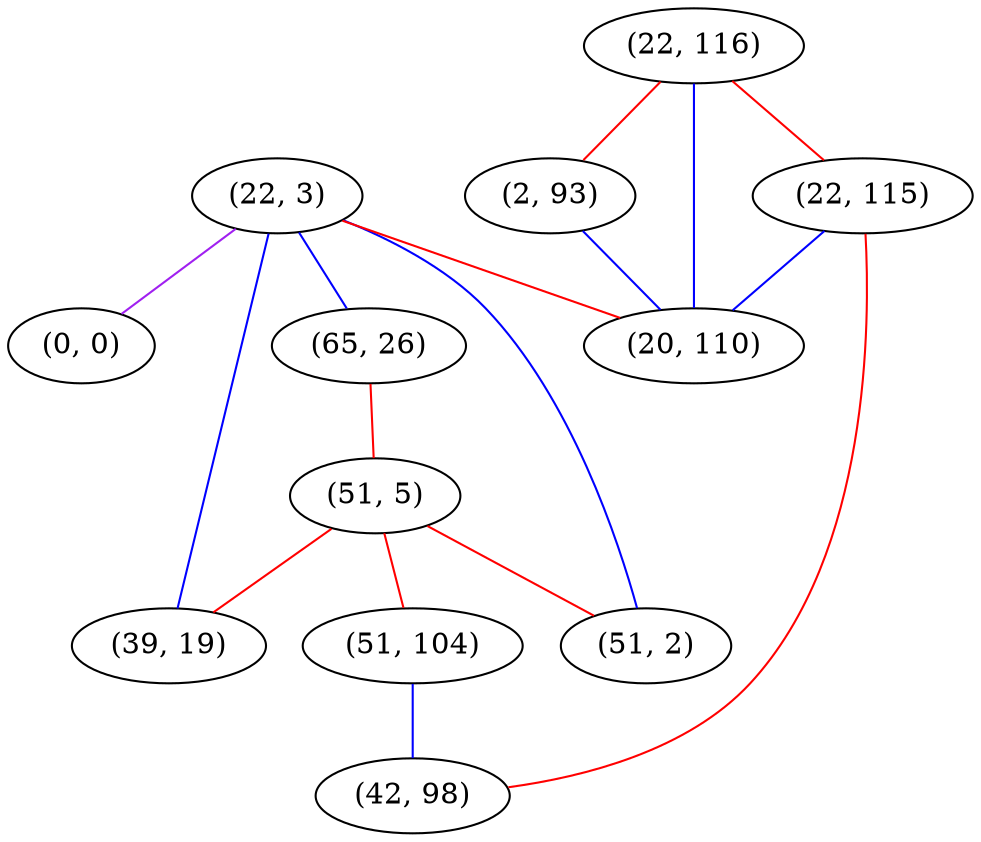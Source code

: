 graph "" {
"(22, 3)";
"(22, 116)";
"(2, 93)";
"(0, 0)";
"(65, 26)";
"(51, 5)";
"(22, 115)";
"(39, 19)";
"(51, 2)";
"(51, 104)";
"(20, 110)";
"(42, 98)";
"(22, 3)" -- "(65, 26)"  [color=blue, key=0, weight=3];
"(22, 3)" -- "(39, 19)"  [color=blue, key=0, weight=3];
"(22, 3)" -- "(51, 2)"  [color=blue, key=0, weight=3];
"(22, 3)" -- "(0, 0)"  [color=purple, key=0, weight=4];
"(22, 3)" -- "(20, 110)"  [color=red, key=0, weight=1];
"(22, 116)" -- "(22, 115)"  [color=red, key=0, weight=1];
"(22, 116)" -- "(2, 93)"  [color=red, key=0, weight=1];
"(22, 116)" -- "(20, 110)"  [color=blue, key=0, weight=3];
"(2, 93)" -- "(20, 110)"  [color=blue, key=0, weight=3];
"(65, 26)" -- "(51, 5)"  [color=red, key=0, weight=1];
"(51, 5)" -- "(51, 104)"  [color=red, key=0, weight=1];
"(51, 5)" -- "(39, 19)"  [color=red, key=0, weight=1];
"(51, 5)" -- "(51, 2)"  [color=red, key=0, weight=1];
"(22, 115)" -- "(20, 110)"  [color=blue, key=0, weight=3];
"(22, 115)" -- "(42, 98)"  [color=red, key=0, weight=1];
"(51, 104)" -- "(42, 98)"  [color=blue, key=0, weight=3];
}
